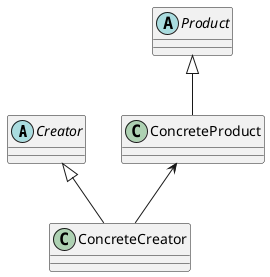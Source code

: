 @startuml

abstract class Creator
abstract Product

class ConcreteCreator
class ConcreteProduct

Creator <|-- ConcreteCreator
Product <|-- ConcreteProduct
ConcreteProduct <-- ConcreteCreator

@enduml